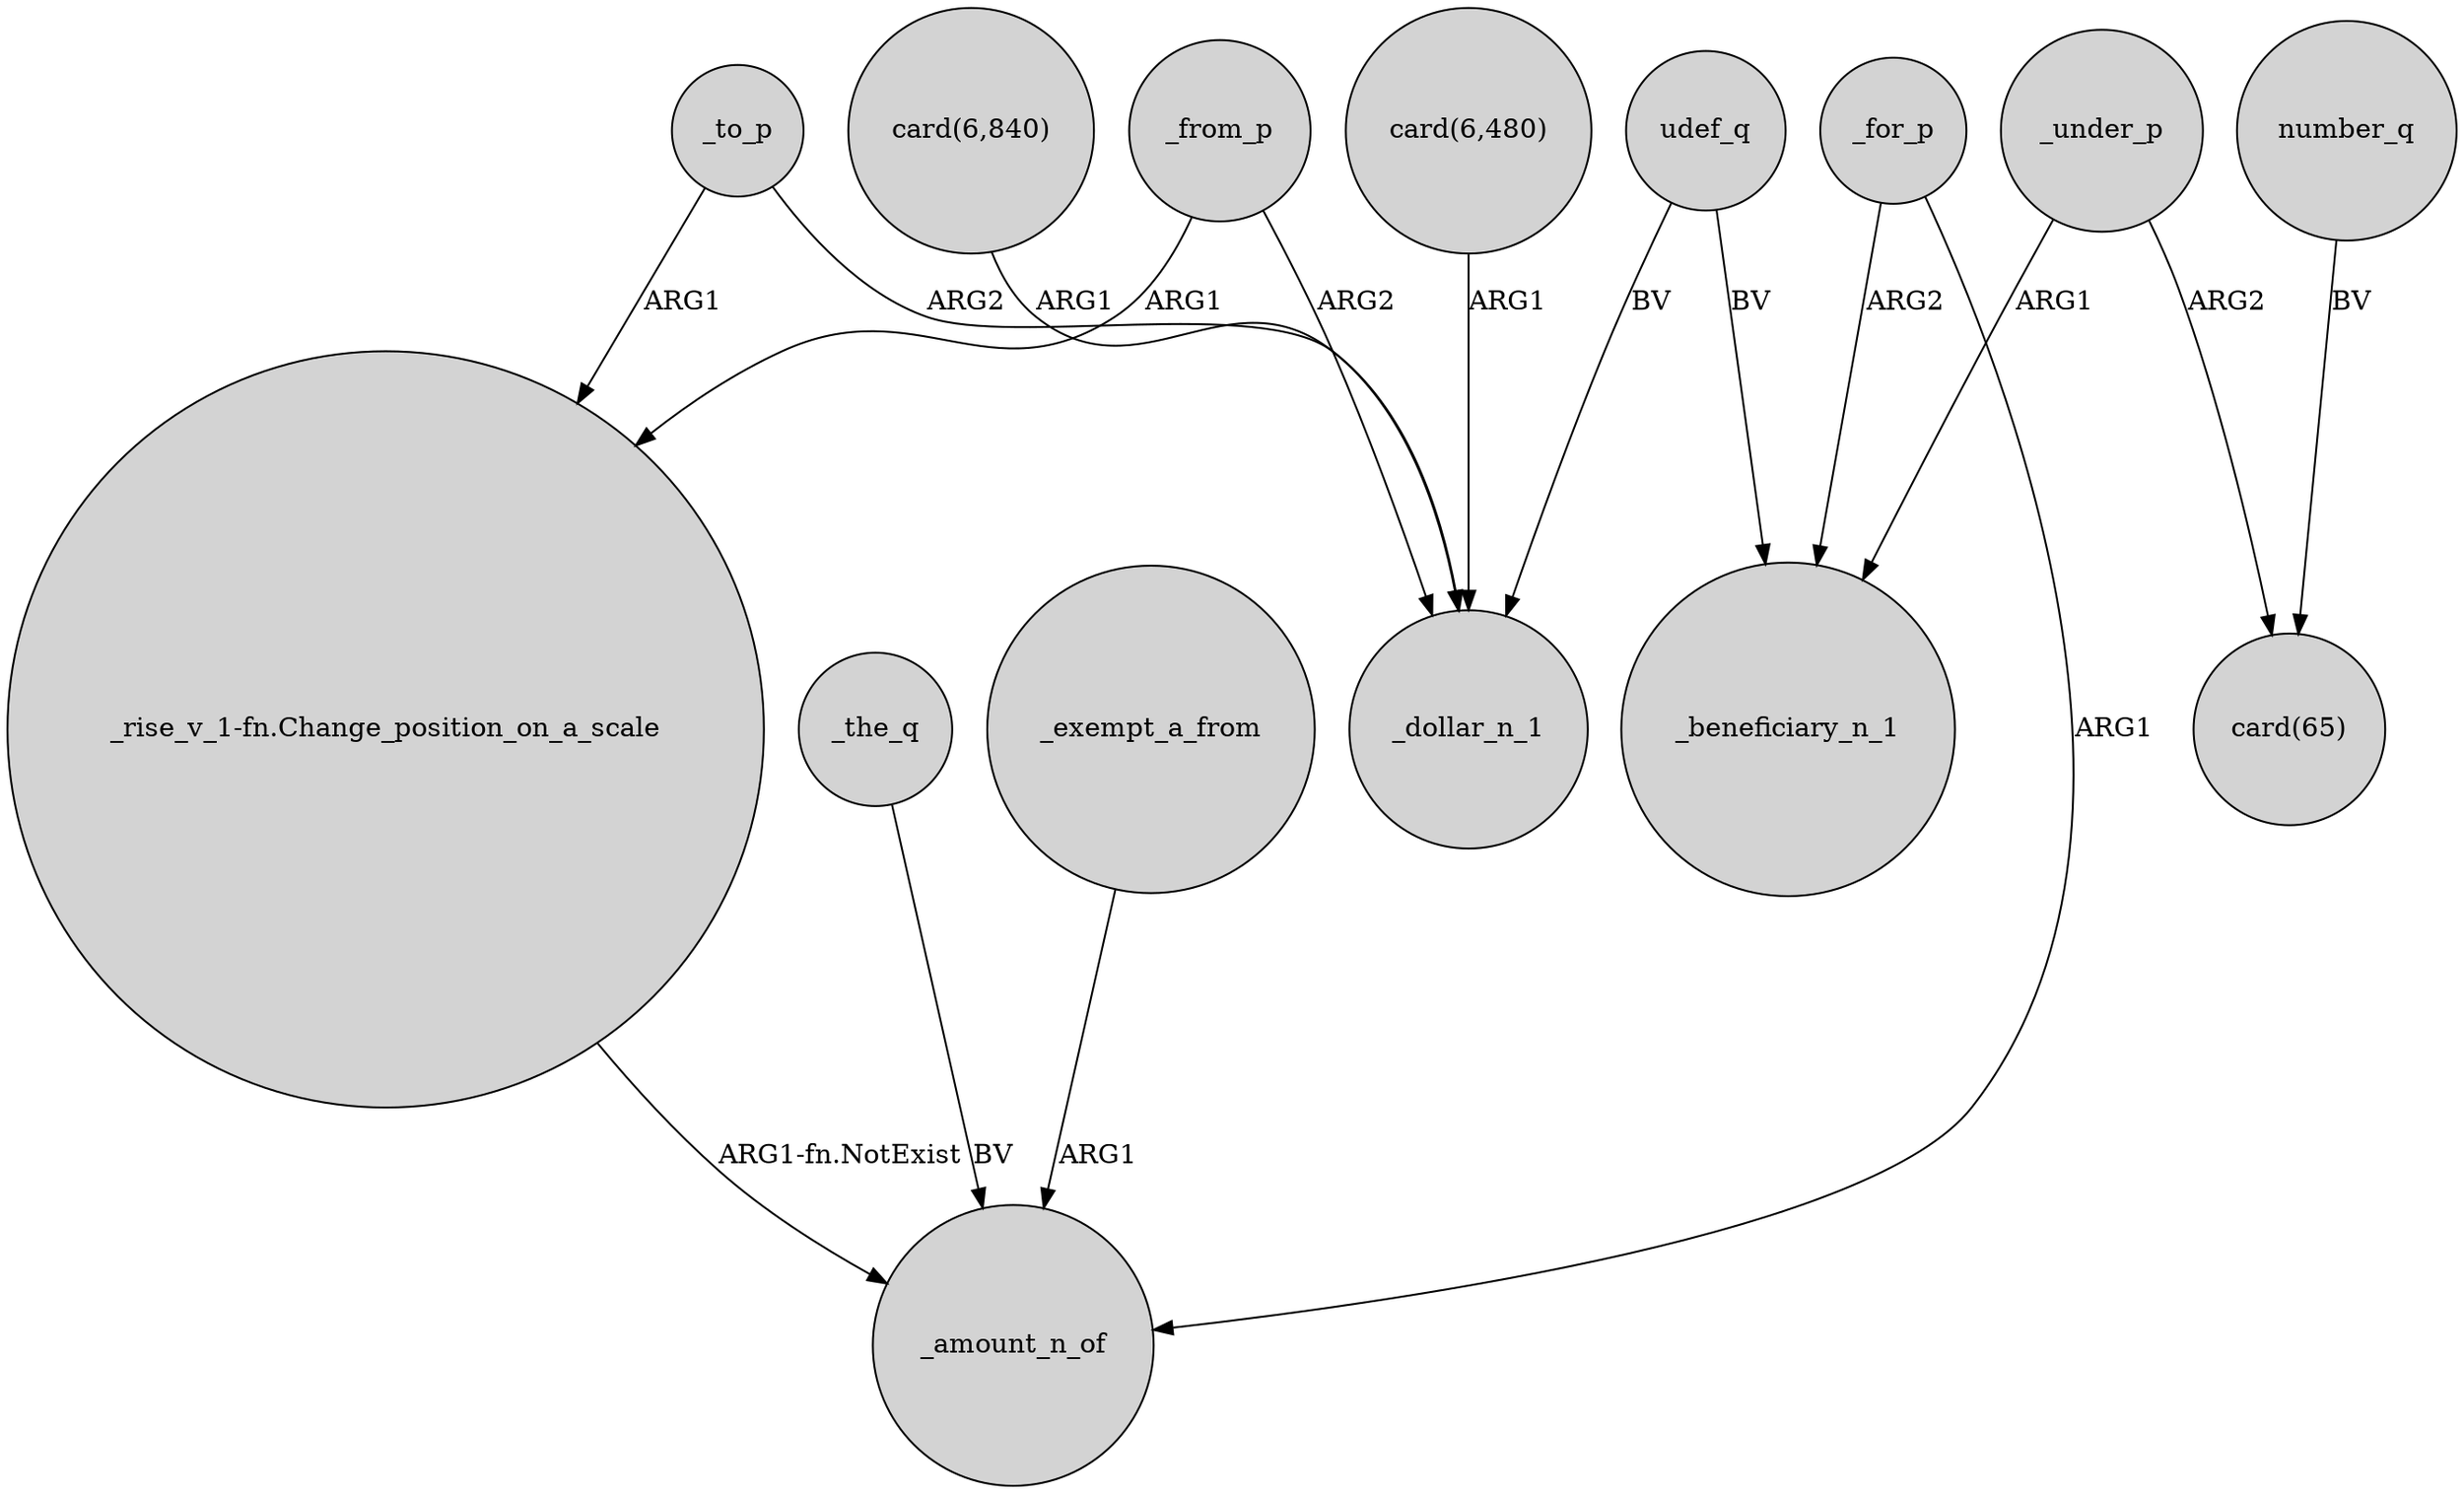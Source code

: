 digraph {
	node [shape=circle style=filled]
	"_rise_v_1-fn.Change_position_on_a_scale" -> _amount_n_of [label="ARG1-fn.NotExist"]
	_to_p -> _dollar_n_1 [label=ARG2]
	udef_q -> _dollar_n_1 [label=BV]
	"card(6,840)" -> _dollar_n_1 [label=ARG1]
	_the_q -> _amount_n_of [label=BV]
	_from_p -> _dollar_n_1 [label=ARG2]
	_under_p -> "card(65)" [label=ARG2]
	_exempt_a_from -> _amount_n_of [label=ARG1]
	_under_p -> _beneficiary_n_1 [label=ARG1]
	_for_p -> _beneficiary_n_1 [label=ARG2]
	_to_p -> "_rise_v_1-fn.Change_position_on_a_scale" [label=ARG1]
	_for_p -> _amount_n_of [label=ARG1]
	number_q -> "card(65)" [label=BV]
	"card(6,480)" -> _dollar_n_1 [label=ARG1]
	udef_q -> _beneficiary_n_1 [label=BV]
	_from_p -> "_rise_v_1-fn.Change_position_on_a_scale" [label=ARG1]
}
